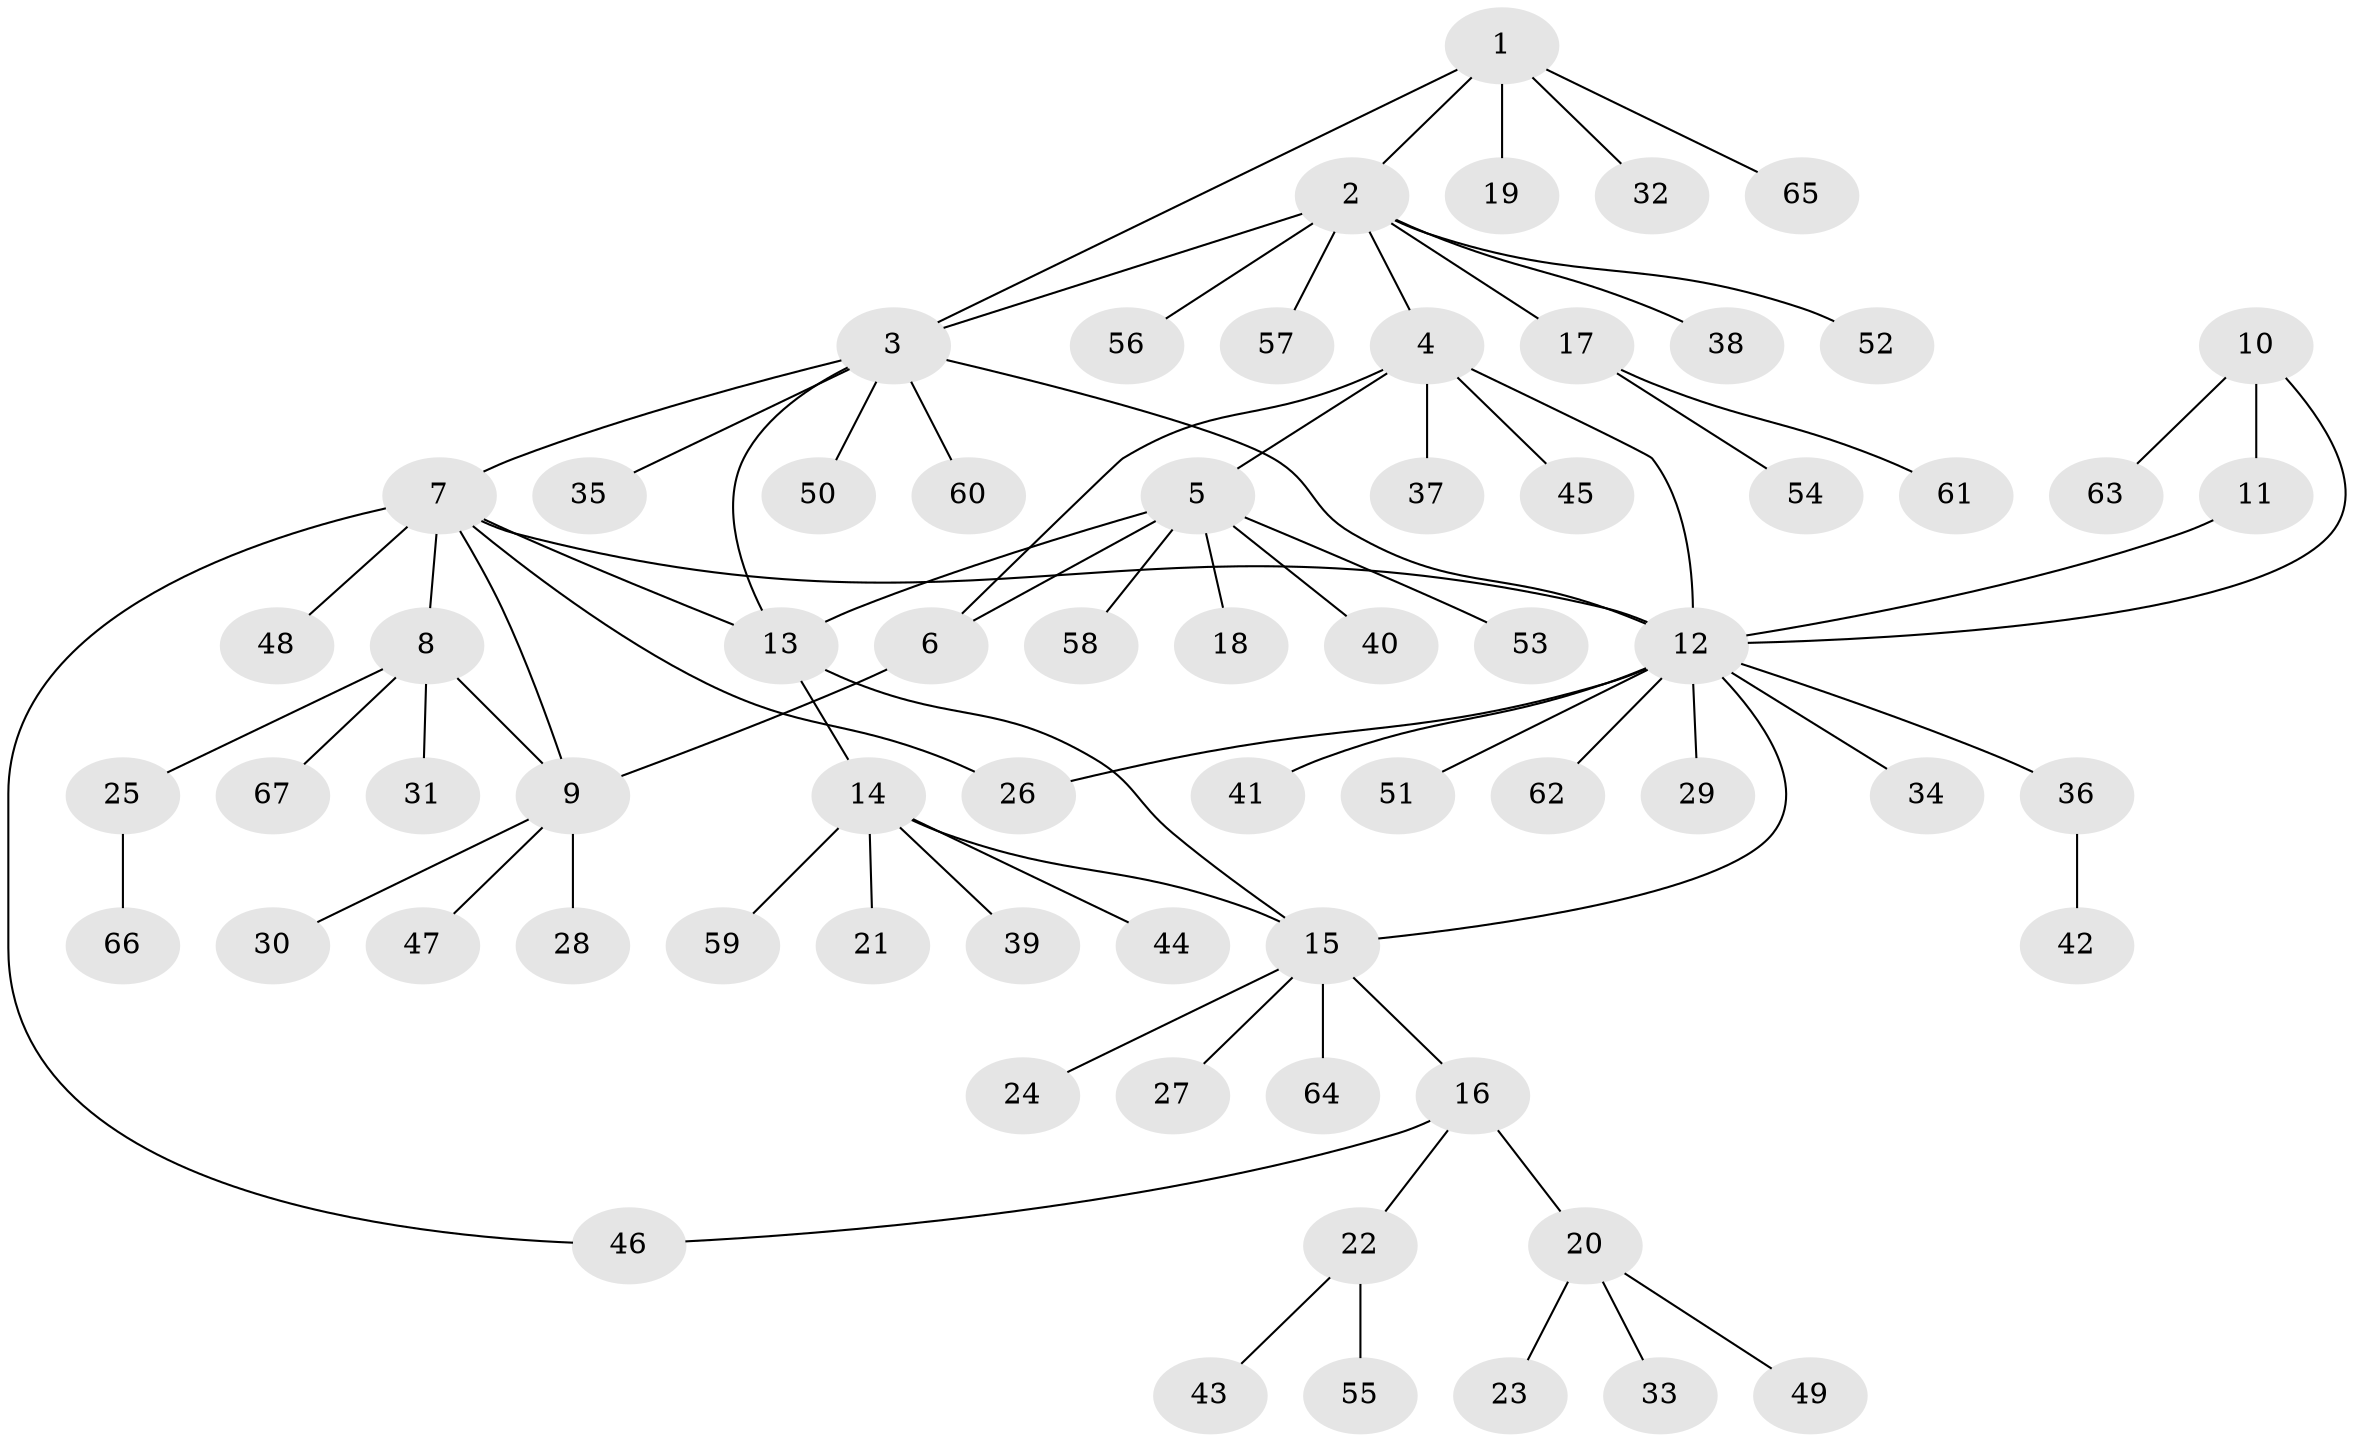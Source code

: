 // Generated by graph-tools (version 1.1) at 2025/26/03/09/25 03:26:41]
// undirected, 67 vertices, 79 edges
graph export_dot {
graph [start="1"]
  node [color=gray90,style=filled];
  1;
  2;
  3;
  4;
  5;
  6;
  7;
  8;
  9;
  10;
  11;
  12;
  13;
  14;
  15;
  16;
  17;
  18;
  19;
  20;
  21;
  22;
  23;
  24;
  25;
  26;
  27;
  28;
  29;
  30;
  31;
  32;
  33;
  34;
  35;
  36;
  37;
  38;
  39;
  40;
  41;
  42;
  43;
  44;
  45;
  46;
  47;
  48;
  49;
  50;
  51;
  52;
  53;
  54;
  55;
  56;
  57;
  58;
  59;
  60;
  61;
  62;
  63;
  64;
  65;
  66;
  67;
  1 -- 2;
  1 -- 3;
  1 -- 19;
  1 -- 32;
  1 -- 65;
  2 -- 3;
  2 -- 4;
  2 -- 17;
  2 -- 38;
  2 -- 52;
  2 -- 56;
  2 -- 57;
  3 -- 7;
  3 -- 12;
  3 -- 13;
  3 -- 35;
  3 -- 50;
  3 -- 60;
  4 -- 5;
  4 -- 6;
  4 -- 12;
  4 -- 37;
  4 -- 45;
  5 -- 6;
  5 -- 13;
  5 -- 18;
  5 -- 40;
  5 -- 53;
  5 -- 58;
  6 -- 9;
  7 -- 8;
  7 -- 9;
  7 -- 12;
  7 -- 13;
  7 -- 26;
  7 -- 46;
  7 -- 48;
  8 -- 9;
  8 -- 25;
  8 -- 31;
  8 -- 67;
  9 -- 28;
  9 -- 30;
  9 -- 47;
  10 -- 11;
  10 -- 12;
  10 -- 63;
  11 -- 12;
  12 -- 15;
  12 -- 26;
  12 -- 29;
  12 -- 34;
  12 -- 36;
  12 -- 41;
  12 -- 51;
  12 -- 62;
  13 -- 14;
  13 -- 15;
  14 -- 15;
  14 -- 21;
  14 -- 39;
  14 -- 44;
  14 -- 59;
  15 -- 16;
  15 -- 24;
  15 -- 27;
  15 -- 64;
  16 -- 20;
  16 -- 22;
  16 -- 46;
  17 -- 54;
  17 -- 61;
  20 -- 23;
  20 -- 33;
  20 -- 49;
  22 -- 43;
  22 -- 55;
  25 -- 66;
  36 -- 42;
}

